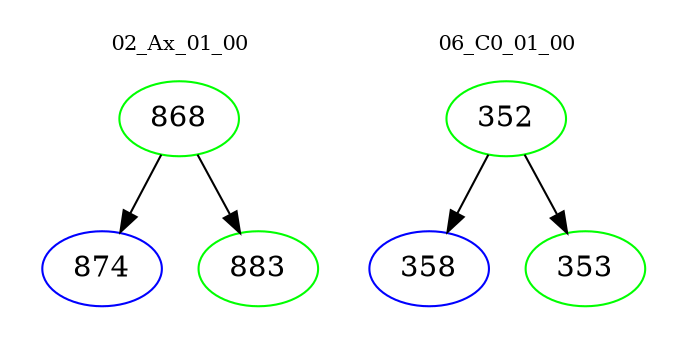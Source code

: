 digraph{
subgraph cluster_0 {
color = white
label = "02_Ax_01_00";
fontsize=10;
T0_868 [label="868", color="green"]
T0_868 -> T0_874 [color="black"]
T0_874 [label="874", color="blue"]
T0_868 -> T0_883 [color="black"]
T0_883 [label="883", color="green"]
}
subgraph cluster_1 {
color = white
label = "06_C0_01_00";
fontsize=10;
T1_352 [label="352", color="green"]
T1_352 -> T1_358 [color="black"]
T1_358 [label="358", color="blue"]
T1_352 -> T1_353 [color="black"]
T1_353 [label="353", color="green"]
}
}
